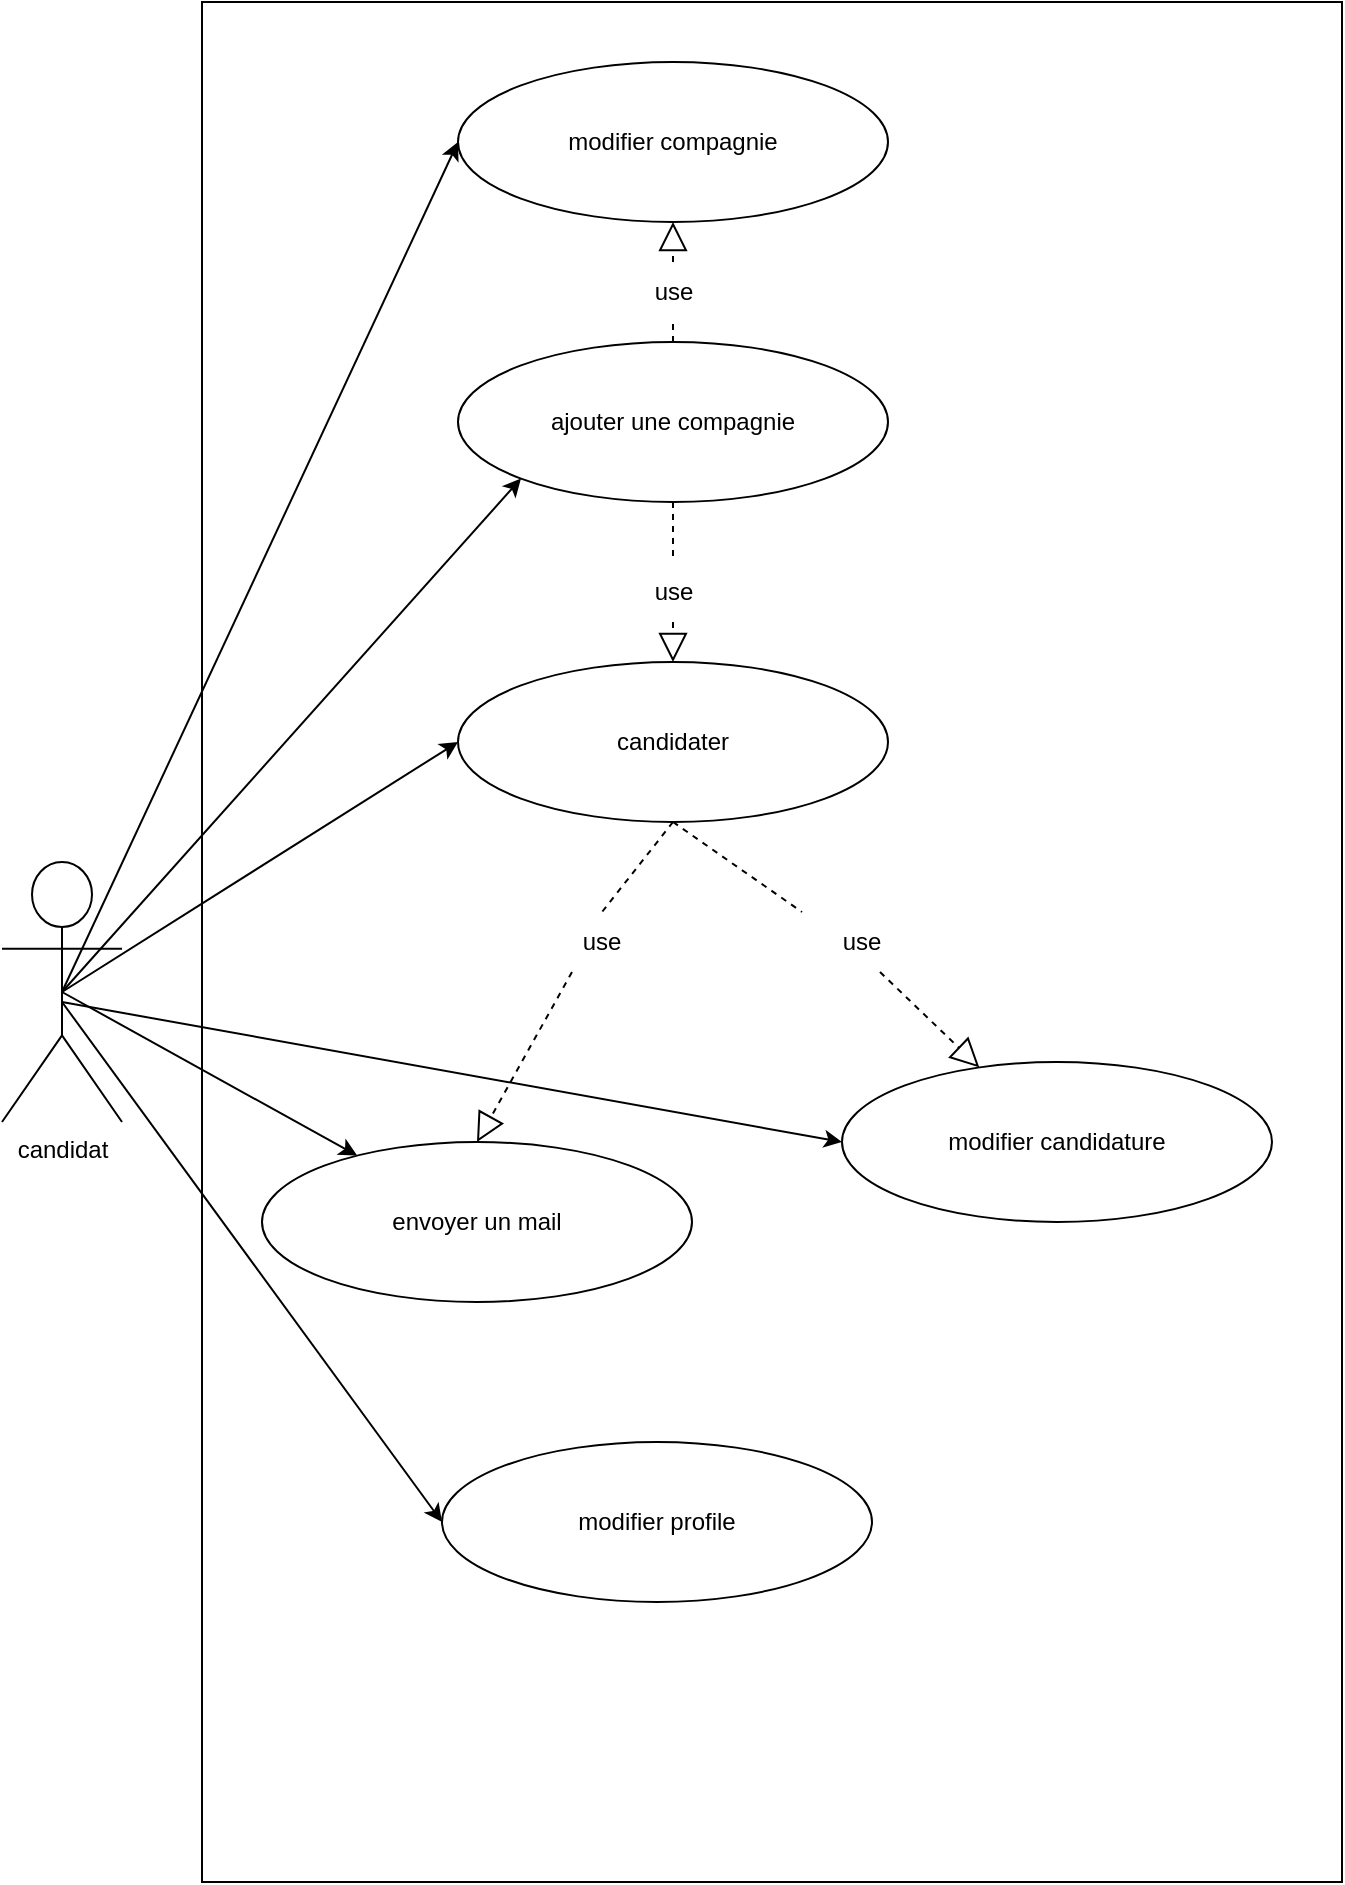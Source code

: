 <mxfile>
    <diagram id="bFg0W15wTs2eKu9uyMw2" name="Page-1">
        <mxGraphModel dx="1056" dy="1873" grid="1" gridSize="10" guides="1" tooltips="1" connect="1" arrows="1" fold="1" page="1" pageScale="1" pageWidth="850" pageHeight="1100" math="0" shadow="0">
            <root>
                <mxCell id="0"/>
                <mxCell id="1" parent="0"/>
                <mxCell id="3" value="" style="rounded=0;whiteSpace=wrap;html=1;" parent="1" vertex="1">
                    <mxGeometry x="190" y="-60" width="570" height="940" as="geometry"/>
                </mxCell>
                <mxCell id="4" value="candidat" style="shape=umlActor;verticalLabelPosition=bottom;verticalAlign=top;html=1;outlineConnect=0;" parent="1" vertex="1">
                    <mxGeometry x="90" y="370" width="60" height="130" as="geometry"/>
                </mxCell>
                <mxCell id="6" value="ajouter une compagnie" style="ellipse;whiteSpace=wrap;html=1;" parent="1" vertex="1">
                    <mxGeometry x="318" y="110" width="215" height="80" as="geometry"/>
                </mxCell>
                <mxCell id="8" value="candidater" style="ellipse;whiteSpace=wrap;html=1;" parent="1" vertex="1">
                    <mxGeometry x="318" y="270" width="215" height="80" as="geometry"/>
                </mxCell>
                <mxCell id="9" value="envoyer un mail" style="ellipse;whiteSpace=wrap;html=1;" parent="1" vertex="1">
                    <mxGeometry x="220" y="510" width="215" height="80" as="geometry"/>
                </mxCell>
                <mxCell id="10" value="modifier compagnie" style="ellipse;whiteSpace=wrap;html=1;" parent="1" vertex="1">
                    <mxGeometry x="318" y="-30" width="215" height="80" as="geometry"/>
                </mxCell>
                <mxCell id="11" value="modifier candidature" style="ellipse;whiteSpace=wrap;html=1;" parent="1" vertex="1">
                    <mxGeometry x="510" y="470" width="215" height="80" as="geometry"/>
                </mxCell>
                <mxCell id="12" value="modifier profile" style="ellipse;whiteSpace=wrap;html=1;" parent="1" vertex="1">
                    <mxGeometry x="310" y="660" width="215" height="80" as="geometry"/>
                </mxCell>
                <mxCell id="13" value="" style="endArrow=classic;html=1;exitX=0.5;exitY=0.5;exitDx=0;exitDy=0;exitPerimeter=0;entryX=0;entryY=1;entryDx=0;entryDy=0;" parent="1" source="4" target="6" edge="1">
                    <mxGeometry width="50" height="50" relative="1" as="geometry">
                        <mxPoint x="400" y="460" as="sourcePoint"/>
                        <mxPoint x="450" y="410" as="targetPoint"/>
                    </mxGeometry>
                </mxCell>
                <mxCell id="14" value="" style="endArrow=classic;html=1;exitX=0.5;exitY=0.5;exitDx=0;exitDy=0;exitPerimeter=0;entryX=0;entryY=0.5;entryDx=0;entryDy=0;" parent="1" source="4" target="8" edge="1">
                    <mxGeometry width="50" height="50" relative="1" as="geometry">
                        <mxPoint x="400" y="460" as="sourcePoint"/>
                        <mxPoint x="450" y="410" as="targetPoint"/>
                    </mxGeometry>
                </mxCell>
                <mxCell id="15" value="" style="endArrow=block;dashed=1;endFill=0;endSize=12;html=1;exitX=0.5;exitY=1;exitDx=0;exitDy=0;entryX=0.5;entryY=0;entryDx=0;entryDy=0;startArrow=none;" parent="1" source="16" target="8" edge="1">
                    <mxGeometry width="160" relative="1" as="geometry">
                        <mxPoint x="340" y="440" as="sourcePoint"/>
                        <mxPoint x="500" y="440" as="targetPoint"/>
                    </mxGeometry>
                </mxCell>
                <mxCell id="17" value="" style="endArrow=none;dashed=1;endFill=0;endSize=12;html=1;exitX=0.5;exitY=1;exitDx=0;exitDy=0;entryX=0.5;entryY=0;entryDx=0;entryDy=0;" parent="1" source="6" target="16" edge="1">
                    <mxGeometry width="160" relative="1" as="geometry">
                        <mxPoint x="425.5" y="190" as="sourcePoint"/>
                        <mxPoint x="425.5" y="270" as="targetPoint"/>
                    </mxGeometry>
                </mxCell>
                <mxCell id="16" value="use" style="text;html=1;strokeColor=none;fillColor=none;align=center;verticalAlign=middle;whiteSpace=wrap;rounded=0;" parent="1" vertex="1">
                    <mxGeometry x="395.5" y="220" width="60" height="30" as="geometry"/>
                </mxCell>
                <mxCell id="18" value="" style="endArrow=block;dashed=1;endFill=0;endSize=12;html=1;exitX=0.25;exitY=1;exitDx=0;exitDy=0;startArrow=none;entryX=0.5;entryY=0;entryDx=0;entryDy=0;" parent="1" source="20" target="9" edge="1">
                    <mxGeometry width="160" relative="1" as="geometry">
                        <mxPoint x="454.5" y="580" as="sourcePoint"/>
                        <mxPoint x="540" y="410" as="targetPoint"/>
                    </mxGeometry>
                </mxCell>
                <mxCell id="19" value="" style="endArrow=none;dashed=1;endFill=0;endSize=12;html=1;exitX=0.5;exitY=1;exitDx=0;exitDy=0;entryX=0.5;entryY=0;entryDx=0;entryDy=0;" parent="1" source="8" target="20" edge="1">
                    <mxGeometry width="160" relative="1" as="geometry">
                        <mxPoint x="540" y="330" as="sourcePoint"/>
                        <mxPoint x="540" y="360" as="targetPoint"/>
                        <Array as="points"/>
                    </mxGeometry>
                </mxCell>
                <mxCell id="20" value="use" style="text;html=1;strokeColor=none;fillColor=none;align=center;verticalAlign=middle;whiteSpace=wrap;rounded=0;" parent="1" vertex="1">
                    <mxGeometry x="360" y="395" width="60" height="30" as="geometry"/>
                </mxCell>
                <mxCell id="21" value="" style="endArrow=classic;html=1;exitX=0.5;exitY=0.5;exitDx=0;exitDy=0;exitPerimeter=0;entryX=0;entryY=0.5;entryDx=0;entryDy=0;" parent="1" source="4" target="10" edge="1">
                    <mxGeometry width="50" height="50" relative="1" as="geometry">
                        <mxPoint x="400" y="250" as="sourcePoint"/>
                        <mxPoint x="450" y="200" as="targetPoint"/>
                    </mxGeometry>
                </mxCell>
                <mxCell id="22" value="" style="endArrow=block;dashed=1;endFill=0;endSize=12;html=1;exitX=0.5;exitY=0;exitDx=0;exitDy=0;entryX=0.5;entryY=1;entryDx=0;entryDy=0;startArrow=none;" parent="1" source="24" target="10" edge="1">
                    <mxGeometry width="160" relative="1" as="geometry">
                        <mxPoint x="360" y="460" as="sourcePoint"/>
                        <mxPoint x="445.5" y="290" as="targetPoint"/>
                    </mxGeometry>
                </mxCell>
                <mxCell id="23" value="" style="endArrow=none;dashed=1;endFill=0;endSize=12;html=1;exitX=0.5;exitY=0;exitDx=0;exitDy=0;entryX=0.5;entryY=1;entryDx=0;entryDy=0;" parent="1" source="6" target="24" edge="1">
                    <mxGeometry width="160" relative="1" as="geometry">
                        <mxPoint x="445.5" y="210" as="sourcePoint"/>
                        <mxPoint x="420" y="-60" as="targetPoint"/>
                    </mxGeometry>
                </mxCell>
                <mxCell id="24" value="use" style="text;html=1;strokeColor=none;fillColor=none;align=center;verticalAlign=middle;whiteSpace=wrap;rounded=0;" parent="1" vertex="1">
                    <mxGeometry x="395.5" y="70" width="60" height="30" as="geometry"/>
                </mxCell>
                <mxCell id="26" value="" style="endArrow=none;dashed=1;endFill=0;endSize=12;html=1;exitX=0.5;exitY=1;exitDx=0;exitDy=0;entryX=0;entryY=0;entryDx=0;entryDy=0;" parent="1" source="8" target="27" edge="1">
                    <mxGeometry width="160" relative="1" as="geometry">
                        <mxPoint x="435.5" y="360" as="sourcePoint"/>
                        <mxPoint x="400" y="405" as="targetPoint"/>
                        <Array as="points"/>
                    </mxGeometry>
                </mxCell>
                <mxCell id="27" value="use" style="text;html=1;strokeColor=none;fillColor=none;align=center;verticalAlign=middle;whiteSpace=wrap;rounded=0;" parent="1" vertex="1">
                    <mxGeometry x="490" y="395" width="60" height="30" as="geometry"/>
                </mxCell>
                <mxCell id="28" value="" style="endArrow=block;dashed=1;endFill=0;endSize=12;html=1;exitX=0.65;exitY=1;exitDx=0;exitDy=0;startArrow=none;exitPerimeter=0;" parent="1" source="27" target="11" edge="1">
                    <mxGeometry width="160" relative="1" as="geometry">
                        <mxPoint x="385" y="435" as="sourcePoint"/>
                        <mxPoint x="347.5" y="480" as="targetPoint"/>
                    </mxGeometry>
                </mxCell>
                <mxCell id="29" value="" style="endArrow=classic;html=1;exitX=0.5;exitY=0.5;exitDx=0;exitDy=0;exitPerimeter=0;" parent="1" source="4" target="9" edge="1">
                    <mxGeometry width="50" height="50" relative="1" as="geometry">
                        <mxPoint x="400" y="620" as="sourcePoint"/>
                        <mxPoint x="450" y="570" as="targetPoint"/>
                    </mxGeometry>
                </mxCell>
                <mxCell id="30" value="" style="endArrow=classic;html=1;entryX=0;entryY=0.5;entryDx=0;entryDy=0;" parent="1" target="11" edge="1">
                    <mxGeometry width="50" height="50" relative="1" as="geometry">
                        <mxPoint x="120" y="440" as="sourcePoint"/>
                        <mxPoint x="450" y="560" as="targetPoint"/>
                    </mxGeometry>
                </mxCell>
                <mxCell id="31" value="" style="endArrow=classic;html=1;entryX=0;entryY=0.5;entryDx=0;entryDy=0;" parent="1" target="12" edge="1">
                    <mxGeometry width="50" height="50" relative="1" as="geometry">
                        <mxPoint x="120" y="440" as="sourcePoint"/>
                        <mxPoint x="450" y="570" as="targetPoint"/>
                    </mxGeometry>
                </mxCell>
            </root>
        </mxGraphModel>
    </diagram>
</mxfile>